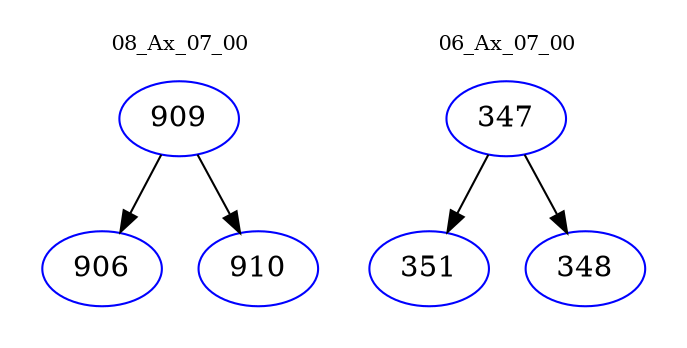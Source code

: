 digraph{
subgraph cluster_0 {
color = white
label = "08_Ax_07_00";
fontsize=10;
T0_909 [label="909", color="blue"]
T0_909 -> T0_906 [color="black"]
T0_906 [label="906", color="blue"]
T0_909 -> T0_910 [color="black"]
T0_910 [label="910", color="blue"]
}
subgraph cluster_1 {
color = white
label = "06_Ax_07_00";
fontsize=10;
T1_347 [label="347", color="blue"]
T1_347 -> T1_351 [color="black"]
T1_351 [label="351", color="blue"]
T1_347 -> T1_348 [color="black"]
T1_348 [label="348", color="blue"]
}
}
